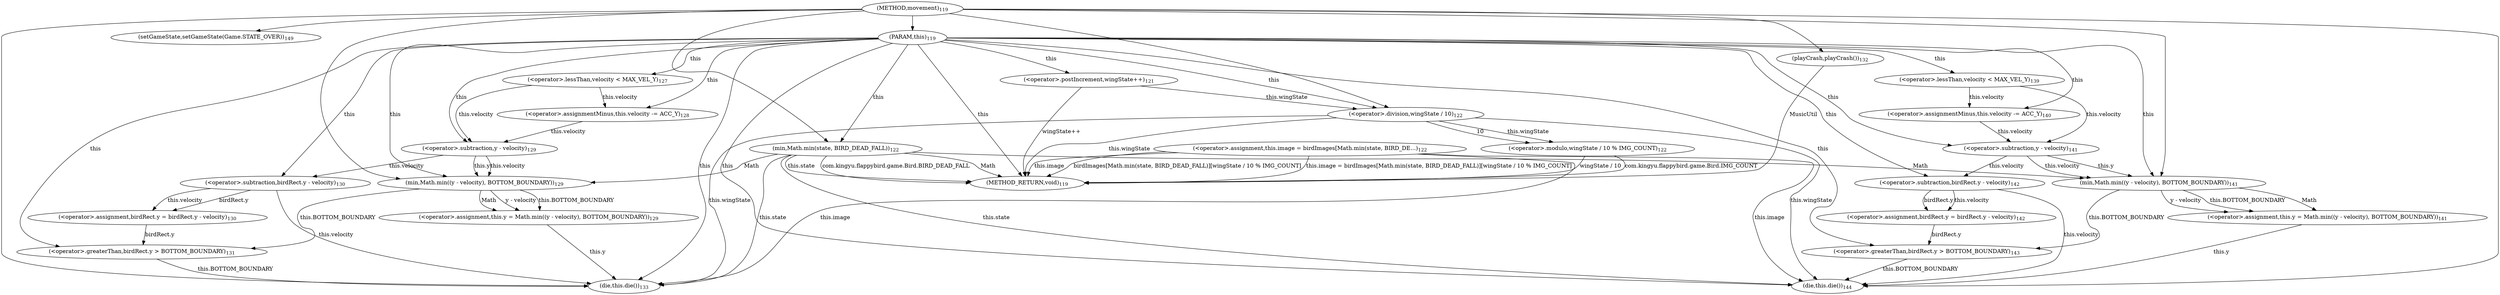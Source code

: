 digraph "movement" {  
"463" [label = <(METHOD,movement)<SUB>119</SUB>> ]
"649" [label = <(METHOD_RETURN,void)<SUB>119</SUB>> ]
"8" [label = <(PARAM,this)<SUB>119</SUB>> ]
"465" [label = <(&lt;operator&gt;.postIncrement,wingState++)<SUB>121</SUB>> ]
"469" [label = <(&lt;operator&gt;.assignment,this.image = birdImages[Math.min(state, BIRD_DE...)<SUB>122</SUB>> ]
"465" [label = <(&lt;operator&gt;.postIncrement,wingState++)<SUB>121</SUB>> ]
"469" [label = <(&lt;operator&gt;.assignment,this.image = birdImages[Math.min(state, BIRD_DE...)<SUB>122</SUB>> ]
"469" [label = <(&lt;operator&gt;.assignment,this.image = birdImages[Math.min(state, BIRD_DE...)<SUB>122</SUB>> ]
"519" [label = <(&lt;operator&gt;.assignment,this.y = Math.min((y - velocity), BOTTOM_BOUNDARY))<SUB>129</SUB>> ]
"535" [label = <(&lt;operator&gt;.assignment,birdRect.y = birdRect.y - velocity)<SUB>130</SUB>> ]
"584" [label = <(&lt;operator&gt;.assignment,this.y = Math.min((y - velocity), BOTTOM_BOUNDARY))<SUB>141</SUB>> ]
"600" [label = <(&lt;operator&gt;.assignment,birdRect.y = birdRect.y - velocity)<SUB>142</SUB>> ]
"632" [label = <(setGameState,setGameState(Game.STATE_OVER))<SUB>149</SUB>> ]
"486" [label = <(&lt;operator&gt;.modulo,wingState / 10 % IMG_COUNT)<SUB>122</SUB>> ]
"486" [label = <(&lt;operator&gt;.modulo,wingState / 10 % IMG_COUNT)<SUB>122</SUB>> ]
"505" [label = <(&lt;operator&gt;.lessThan,velocity &lt; MAX_VEL_Y)<SUB>127</SUB>> ]
"512" [label = <(&lt;operator&gt;.assignmentMinus,this.velocity -= ACC_Y)<SUB>128</SUB>> ]
"519" [label = <(&lt;operator&gt;.assignment,this.y = Math.min((y - velocity), BOTTOM_BOUNDARY))<SUB>129</SUB>> ]
"519" [label = <(&lt;operator&gt;.assignment,this.y = Math.min((y - velocity), BOTTOM_BOUNDARY))<SUB>129</SUB>> ]
"535" [label = <(&lt;operator&gt;.assignment,birdRect.y = birdRect.y - velocity)<SUB>130</SUB>> ]
"535" [label = <(&lt;operator&gt;.assignment,birdRect.y = birdRect.y - velocity)<SUB>130</SUB>> ]
"551" [label = <(&lt;operator&gt;.greaterThan,birdRect.y &gt; BOTTOM_BOUNDARY)<SUB>131</SUB>> ]
"570" [label = <(&lt;operator&gt;.lessThan,velocity &lt; MAX_VEL_Y)<SUB>139</SUB>> ]
"577" [label = <(&lt;operator&gt;.assignmentMinus,this.velocity -= ACC_Y)<SUB>140</SUB>> ]
"584" [label = <(&lt;operator&gt;.assignment,this.y = Math.min((y - velocity), BOTTOM_BOUNDARY))<SUB>141</SUB>> ]
"584" [label = <(&lt;operator&gt;.assignment,this.y = Math.min((y - velocity), BOTTOM_BOUNDARY))<SUB>141</SUB>> ]
"600" [label = <(&lt;operator&gt;.assignment,birdRect.y = birdRect.y - velocity)<SUB>142</SUB>> ]
"600" [label = <(&lt;operator&gt;.assignment,birdRect.y = birdRect.y - velocity)<SUB>142</SUB>> ]
"616" [label = <(&lt;operator&gt;.greaterThan,birdRect.y &gt; BOTTOM_BOUNDARY)<SUB>143</SUB>> ]
"632" [label = <(setGameState,setGameState(Game.STATE_OVER))<SUB>149</SUB>> ]
"632" [label = <(setGameState,setGameState(Game.STATE_OVER))<SUB>149</SUB>> ]
"478" [label = <(min,Math.min(state, BIRD_DEAD_FALL))<SUB>122</SUB>> ]
"478" [label = <(min,Math.min(state, BIRD_DEAD_FALL))<SUB>122</SUB>> ]
"478" [label = <(min,Math.min(state, BIRD_DEAD_FALL))<SUB>122</SUB>> ]
"487" [label = <(&lt;operator&gt;.division,wingState / 10)<SUB>122</SUB>> ]
"487" [label = <(&lt;operator&gt;.division,wingState / 10)<SUB>122</SUB>> ]
"505" [label = <(&lt;operator&gt;.lessThan,velocity &lt; MAX_VEL_Y)<SUB>127</SUB>> ]
"505" [label = <(&lt;operator&gt;.lessThan,velocity &lt; MAX_VEL_Y)<SUB>127</SUB>> ]
"512" [label = <(&lt;operator&gt;.assignmentMinus,this.velocity -= ACC_Y)<SUB>128</SUB>> ]
"512" [label = <(&lt;operator&gt;.assignmentMinus,this.velocity -= ACC_Y)<SUB>128</SUB>> ]
"523" [label = <(min,Math.min((y - velocity), BOTTOM_BOUNDARY))<SUB>129</SUB>> ]
"523" [label = <(min,Math.min((y - velocity), BOTTOM_BOUNDARY))<SUB>129</SUB>> ]
"523" [label = <(min,Math.min((y - velocity), BOTTOM_BOUNDARY))<SUB>129</SUB>> ]
"541" [label = <(&lt;operator&gt;.subtraction,birdRect.y - velocity)<SUB>130</SUB>> ]
"541" [label = <(&lt;operator&gt;.subtraction,birdRect.y - velocity)<SUB>130</SUB>> ]
"551" [label = <(&lt;operator&gt;.greaterThan,birdRect.y &gt; BOTTOM_BOUNDARY)<SUB>131</SUB>> ]
"551" [label = <(&lt;operator&gt;.greaterThan,birdRect.y &gt; BOTTOM_BOUNDARY)<SUB>131</SUB>> ]
"561" [label = <(playCrash,playCrash())<SUB>132</SUB>> ]
"563" [label = <(die,this.die())<SUB>133</SUB>> ]
"570" [label = <(&lt;operator&gt;.lessThan,velocity &lt; MAX_VEL_Y)<SUB>139</SUB>> ]
"570" [label = <(&lt;operator&gt;.lessThan,velocity &lt; MAX_VEL_Y)<SUB>139</SUB>> ]
"577" [label = <(&lt;operator&gt;.assignmentMinus,this.velocity -= ACC_Y)<SUB>140</SUB>> ]
"577" [label = <(&lt;operator&gt;.assignmentMinus,this.velocity -= ACC_Y)<SUB>140</SUB>> ]
"588" [label = <(min,Math.min((y - velocity), BOTTOM_BOUNDARY))<SUB>141</SUB>> ]
"588" [label = <(min,Math.min((y - velocity), BOTTOM_BOUNDARY))<SUB>141</SUB>> ]
"588" [label = <(min,Math.min((y - velocity), BOTTOM_BOUNDARY))<SUB>141</SUB>> ]
"606" [label = <(&lt;operator&gt;.subtraction,birdRect.y - velocity)<SUB>142</SUB>> ]
"606" [label = <(&lt;operator&gt;.subtraction,birdRect.y - velocity)<SUB>142</SUB>> ]
"616" [label = <(&lt;operator&gt;.greaterThan,birdRect.y &gt; BOTTOM_BOUNDARY)<SUB>143</SUB>> ]
"616" [label = <(&lt;operator&gt;.greaterThan,birdRect.y &gt; BOTTOM_BOUNDARY)<SUB>143</SUB>> ]
"626" [label = <(die,this.die())<SUB>144</SUB>> ]
"525" [label = <(&lt;operator&gt;.subtraction,y - velocity)<SUB>129</SUB>> ]
"525" [label = <(&lt;operator&gt;.subtraction,y - velocity)<SUB>129</SUB>> ]
"561" [label = <(playCrash,playCrash())<SUB>132</SUB>> ]
"563" [label = <(die,this.die())<SUB>133</SUB>> ]
"590" [label = <(&lt;operator&gt;.subtraction,y - velocity)<SUB>141</SUB>> ]
"590" [label = <(&lt;operator&gt;.subtraction,y - velocity)<SUB>141</SUB>> ]
"626" [label = <(die,this.die())<SUB>144</SUB>> ]
  "8" -> "649"  [ label = "this"] 
  "465" -> "649"  [ label = "wingState++"] 
  "469" -> "649"  [ label = "this.image"] 
  "478" -> "649"  [ label = "Math"] 
  "478" -> "649"  [ label = "this.state"] 
  "478" -> "649"  [ label = "com.kingyu.flappybird.game.Bird.BIRD_DEAD_FALL"] 
  "487" -> "649"  [ label = "this.wingState"] 
  "486" -> "649"  [ label = "wingState / 10"] 
  "486" -> "649"  [ label = "com.kingyu.flappybird.game.Bird.IMG_COUNT"] 
  "469" -> "649"  [ label = "birdImages[Math.min(state, BIRD_DEAD_FALL)][wingState / 10 % IMG_COUNT]"] 
  "469" -> "649"  [ label = "this.image = birdImages[Math.min(state, BIRD_DEAD_FALL)][wingState / 10 % IMG_COUNT]"] 
  "561" -> "649"  [ label = "MusicUtil"] 
  "463" -> "8" 
  "8" -> "465"  [ label = "this"] 
  "523" -> "519"  [ label = "Math"] 
  "523" -> "519"  [ label = "y - velocity"] 
  "523" -> "519"  [ label = "this.BOTTOM_BOUNDARY"] 
  "541" -> "535"  [ label = "birdRect.y"] 
  "541" -> "535"  [ label = "this.velocity"] 
  "588" -> "584"  [ label = "Math"] 
  "588" -> "584"  [ label = "y - velocity"] 
  "588" -> "584"  [ label = "this.BOTTOM_BOUNDARY"] 
  "606" -> "600"  [ label = "birdRect.y"] 
  "606" -> "600"  [ label = "this.velocity"] 
  "487" -> "486"  [ label = "this.wingState"] 
  "487" -> "486"  [ label = "10"] 
  "463" -> "632" 
  "463" -> "478" 
  "8" -> "478"  [ label = "this"] 
  "8" -> "487"  [ label = "this"] 
  "465" -> "487"  [ label = "this.wingState"] 
  "463" -> "487" 
  "8" -> "505"  [ label = "this"] 
  "8" -> "512"  [ label = "this"] 
  "505" -> "512"  [ label = "this.velocity"] 
  "478" -> "523"  [ label = "Math"] 
  "463" -> "523" 
  "525" -> "523"  [ label = "this.y"] 
  "525" -> "523"  [ label = "this.velocity"] 
  "8" -> "523"  [ label = "this"] 
  "8" -> "541"  [ label = "this"] 
  "525" -> "541"  [ label = "this.velocity"] 
  "535" -> "551"  [ label = "birdRect.y"] 
  "8" -> "551"  [ label = "this"] 
  "523" -> "551"  [ label = "this.BOTTOM_BOUNDARY"] 
  "8" -> "570"  [ label = "this"] 
  "8" -> "577"  [ label = "this"] 
  "570" -> "577"  [ label = "this.velocity"] 
  "478" -> "588"  [ label = "Math"] 
  "463" -> "588" 
  "590" -> "588"  [ label = "this.y"] 
  "590" -> "588"  [ label = "this.velocity"] 
  "8" -> "588"  [ label = "this"] 
  "8" -> "606"  [ label = "this"] 
  "590" -> "606"  [ label = "this.velocity"] 
  "600" -> "616"  [ label = "birdRect.y"] 
  "8" -> "616"  [ label = "this"] 
  "588" -> "616"  [ label = "this.BOTTOM_BOUNDARY"] 
  "8" -> "525"  [ label = "this"] 
  "505" -> "525"  [ label = "this.velocity"] 
  "512" -> "525"  [ label = "this.velocity"] 
  "463" -> "561" 
  "8" -> "563"  [ label = "this"] 
  "469" -> "563"  [ label = "this.image"] 
  "478" -> "563"  [ label = "this.state"] 
  "487" -> "563"  [ label = "this.wingState"] 
  "519" -> "563"  [ label = "this.y"] 
  "541" -> "563"  [ label = "this.velocity"] 
  "551" -> "563"  [ label = "this.BOTTOM_BOUNDARY"] 
  "463" -> "563" 
  "8" -> "590"  [ label = "this"] 
  "570" -> "590"  [ label = "this.velocity"] 
  "577" -> "590"  [ label = "this.velocity"] 
  "8" -> "626"  [ label = "this"] 
  "469" -> "626"  [ label = "this.image"] 
  "478" -> "626"  [ label = "this.state"] 
  "487" -> "626"  [ label = "this.wingState"] 
  "584" -> "626"  [ label = "this.y"] 
  "606" -> "626"  [ label = "this.velocity"] 
  "616" -> "626"  [ label = "this.BOTTOM_BOUNDARY"] 
  "463" -> "626" 
}
